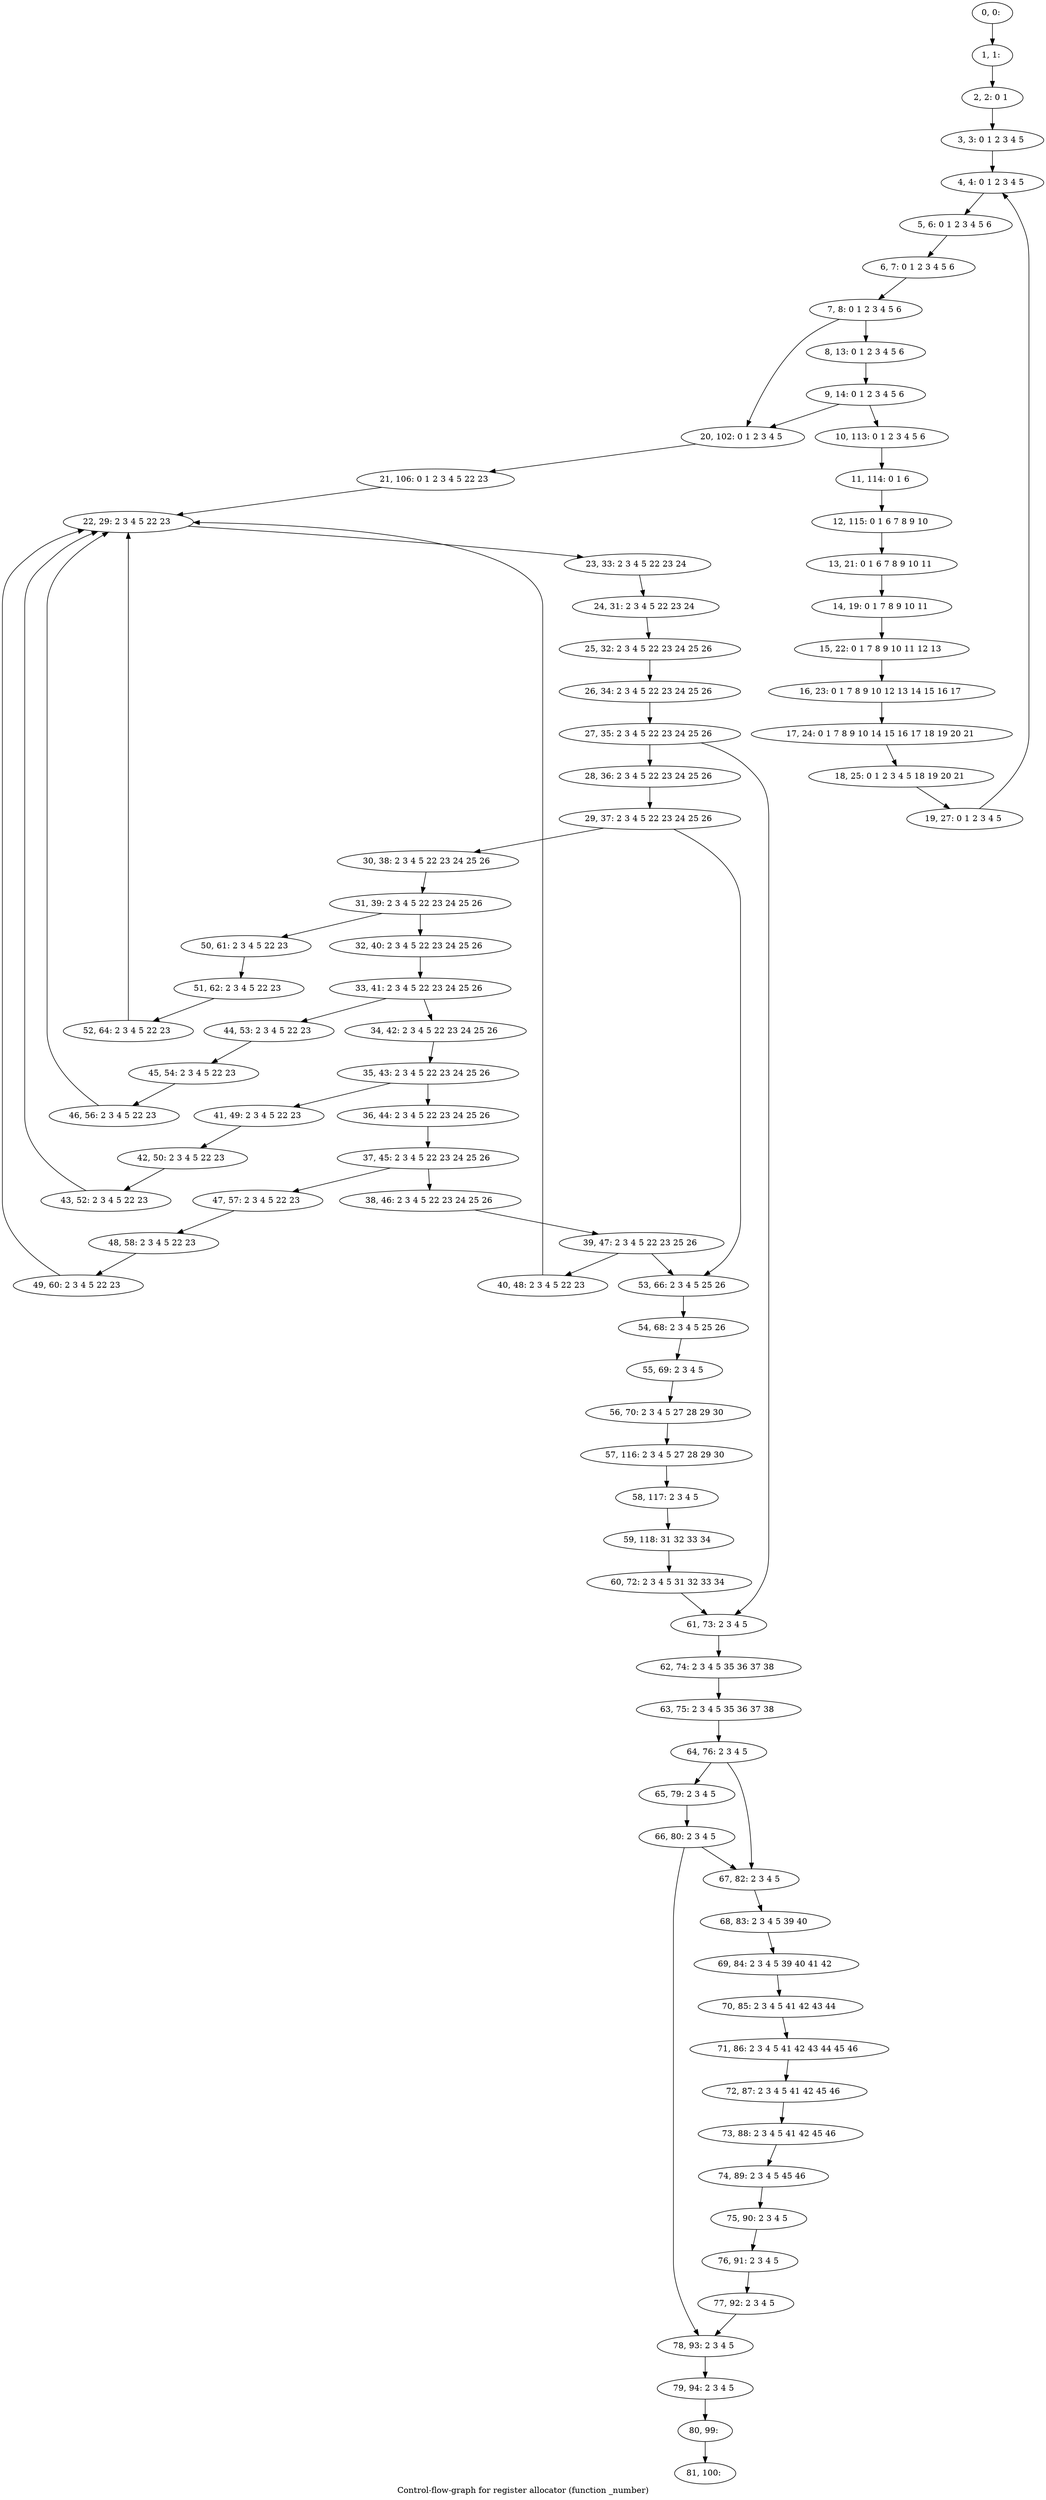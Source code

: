 digraph G {
graph [label="Control-flow-graph for register allocator (function _number)"]
0[label="0, 0: "];
1[label="1, 1: "];
2[label="2, 2: 0 1 "];
3[label="3, 3: 0 1 2 3 4 5 "];
4[label="4, 4: 0 1 2 3 4 5 "];
5[label="5, 6: 0 1 2 3 4 5 6 "];
6[label="6, 7: 0 1 2 3 4 5 6 "];
7[label="7, 8: 0 1 2 3 4 5 6 "];
8[label="8, 13: 0 1 2 3 4 5 6 "];
9[label="9, 14: 0 1 2 3 4 5 6 "];
10[label="10, 113: 0 1 2 3 4 5 6 "];
11[label="11, 114: 0 1 6 "];
12[label="12, 115: 0 1 6 7 8 9 10 "];
13[label="13, 21: 0 1 6 7 8 9 10 11 "];
14[label="14, 19: 0 1 7 8 9 10 11 "];
15[label="15, 22: 0 1 7 8 9 10 11 12 13 "];
16[label="16, 23: 0 1 7 8 9 10 12 13 14 15 16 17 "];
17[label="17, 24: 0 1 7 8 9 10 14 15 16 17 18 19 20 21 "];
18[label="18, 25: 0 1 2 3 4 5 18 19 20 21 "];
19[label="19, 27: 0 1 2 3 4 5 "];
20[label="20, 102: 0 1 2 3 4 5 "];
21[label="21, 106: 0 1 2 3 4 5 22 23 "];
22[label="22, 29: 2 3 4 5 22 23 "];
23[label="23, 33: 2 3 4 5 22 23 24 "];
24[label="24, 31: 2 3 4 5 22 23 24 "];
25[label="25, 32: 2 3 4 5 22 23 24 25 26 "];
26[label="26, 34: 2 3 4 5 22 23 24 25 26 "];
27[label="27, 35: 2 3 4 5 22 23 24 25 26 "];
28[label="28, 36: 2 3 4 5 22 23 24 25 26 "];
29[label="29, 37: 2 3 4 5 22 23 24 25 26 "];
30[label="30, 38: 2 3 4 5 22 23 24 25 26 "];
31[label="31, 39: 2 3 4 5 22 23 24 25 26 "];
32[label="32, 40: 2 3 4 5 22 23 24 25 26 "];
33[label="33, 41: 2 3 4 5 22 23 24 25 26 "];
34[label="34, 42: 2 3 4 5 22 23 24 25 26 "];
35[label="35, 43: 2 3 4 5 22 23 24 25 26 "];
36[label="36, 44: 2 3 4 5 22 23 24 25 26 "];
37[label="37, 45: 2 3 4 5 22 23 24 25 26 "];
38[label="38, 46: 2 3 4 5 22 23 24 25 26 "];
39[label="39, 47: 2 3 4 5 22 23 25 26 "];
40[label="40, 48: 2 3 4 5 22 23 "];
41[label="41, 49: 2 3 4 5 22 23 "];
42[label="42, 50: 2 3 4 5 22 23 "];
43[label="43, 52: 2 3 4 5 22 23 "];
44[label="44, 53: 2 3 4 5 22 23 "];
45[label="45, 54: 2 3 4 5 22 23 "];
46[label="46, 56: 2 3 4 5 22 23 "];
47[label="47, 57: 2 3 4 5 22 23 "];
48[label="48, 58: 2 3 4 5 22 23 "];
49[label="49, 60: 2 3 4 5 22 23 "];
50[label="50, 61: 2 3 4 5 22 23 "];
51[label="51, 62: 2 3 4 5 22 23 "];
52[label="52, 64: 2 3 4 5 22 23 "];
53[label="53, 66: 2 3 4 5 25 26 "];
54[label="54, 68: 2 3 4 5 25 26 "];
55[label="55, 69: 2 3 4 5 "];
56[label="56, 70: 2 3 4 5 27 28 29 30 "];
57[label="57, 116: 2 3 4 5 27 28 29 30 "];
58[label="58, 117: 2 3 4 5 "];
59[label="59, 118: 31 32 33 34 "];
60[label="60, 72: 2 3 4 5 31 32 33 34 "];
61[label="61, 73: 2 3 4 5 "];
62[label="62, 74: 2 3 4 5 35 36 37 38 "];
63[label="63, 75: 2 3 4 5 35 36 37 38 "];
64[label="64, 76: 2 3 4 5 "];
65[label="65, 79: 2 3 4 5 "];
66[label="66, 80: 2 3 4 5 "];
67[label="67, 82: 2 3 4 5 "];
68[label="68, 83: 2 3 4 5 39 40 "];
69[label="69, 84: 2 3 4 5 39 40 41 42 "];
70[label="70, 85: 2 3 4 5 41 42 43 44 "];
71[label="71, 86: 2 3 4 5 41 42 43 44 45 46 "];
72[label="72, 87: 2 3 4 5 41 42 45 46 "];
73[label="73, 88: 2 3 4 5 41 42 45 46 "];
74[label="74, 89: 2 3 4 5 45 46 "];
75[label="75, 90: 2 3 4 5 "];
76[label="76, 91: 2 3 4 5 "];
77[label="77, 92: 2 3 4 5 "];
78[label="78, 93: 2 3 4 5 "];
79[label="79, 94: 2 3 4 5 "];
80[label="80, 99: "];
81[label="81, 100: "];
0->1 ;
1->2 ;
2->3 ;
3->4 ;
4->5 ;
5->6 ;
6->7 ;
7->8 ;
7->20 ;
8->9 ;
9->10 ;
9->20 ;
10->11 ;
11->12 ;
12->13 ;
13->14 ;
14->15 ;
15->16 ;
16->17 ;
17->18 ;
18->19 ;
19->4 ;
20->21 ;
21->22 ;
22->23 ;
23->24 ;
24->25 ;
25->26 ;
26->27 ;
27->28 ;
27->61 ;
28->29 ;
29->30 ;
29->53 ;
30->31 ;
31->32 ;
31->50 ;
32->33 ;
33->34 ;
33->44 ;
34->35 ;
35->36 ;
35->41 ;
36->37 ;
37->38 ;
37->47 ;
38->39 ;
39->40 ;
39->53 ;
40->22 ;
41->42 ;
42->43 ;
43->22 ;
44->45 ;
45->46 ;
46->22 ;
47->48 ;
48->49 ;
49->22 ;
50->51 ;
51->52 ;
52->22 ;
53->54 ;
54->55 ;
55->56 ;
56->57 ;
57->58 ;
58->59 ;
59->60 ;
60->61 ;
61->62 ;
62->63 ;
63->64 ;
64->65 ;
64->67 ;
65->66 ;
66->67 ;
66->78 ;
67->68 ;
68->69 ;
69->70 ;
70->71 ;
71->72 ;
72->73 ;
73->74 ;
74->75 ;
75->76 ;
76->77 ;
77->78 ;
78->79 ;
79->80 ;
80->81 ;
}
